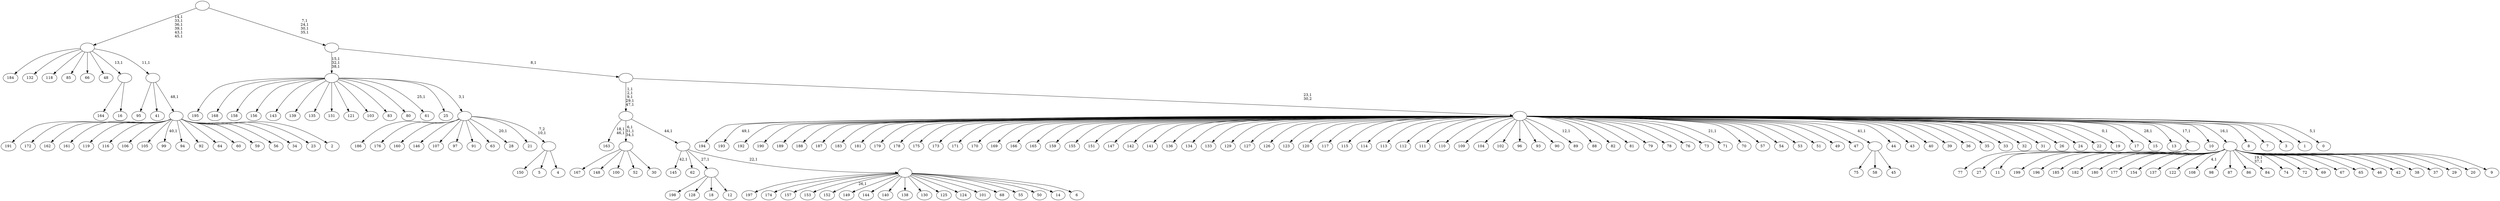 digraph T {
	250 [label="199"]
	249 [label="198"]
	248 [label="197"]
	247 [label="196"]
	246 [label="195"]
	245 [label="194"]
	244 [label="193"]
	242 [label="192"]
	241 [label="191"]
	240 [label="190"]
	239 [label="189"]
	238 [label="188"]
	237 [label="187"]
	236 [label="186"]
	235 [label="185"]
	234 [label="184"]
	233 [label="183"]
	232 [label="182"]
	231 [label="181"]
	230 [label="180"]
	229 [label="179"]
	228 [label="178"]
	227 [label="177"]
	226 [label="176"]
	225 [label="175"]
	224 [label="174"]
	223 [label="173"]
	222 [label="172"]
	221 [label="171"]
	220 [label="170"]
	219 [label="169"]
	218 [label="168"]
	217 [label="167"]
	216 [label="166"]
	215 [label="165"]
	214 [label="164"]
	213 [label="163"]
	210 [label="162"]
	209 [label="161"]
	208 [label="160"]
	207 [label="159"]
	206 [label="158"]
	205 [label="157"]
	204 [label="156"]
	203 [label="155"]
	202 [label="154"]
	201 [label="153"]
	200 [label="152"]
	198 [label="151"]
	197 [label="150"]
	196 [label="149"]
	195 [label="148"]
	194 [label="147"]
	193 [label="146"]
	192 [label="145"]
	190 [label="144"]
	189 [label="143"]
	188 [label="142"]
	187 [label="141"]
	186 [label="140"]
	185 [label="139"]
	184 [label="138"]
	183 [label="137"]
	182 [label="136"]
	181 [label="135"]
	180 [label="134"]
	179 [label="133"]
	178 [label="132"]
	177 [label="131"]
	176 [label="130"]
	175 [label="129"]
	174 [label="128"]
	173 [label="127"]
	172 [label="126"]
	171 [label="125"]
	170 [label="124"]
	169 [label="123"]
	168 [label="122"]
	167 [label="121"]
	166 [label="120"]
	165 [label="119"]
	164 [label="118"]
	163 [label="117"]
	162 [label="116"]
	161 [label="115"]
	160 [label="114"]
	159 [label="113"]
	158 [label="112"]
	157 [label="111"]
	156 [label="110"]
	155 [label="109"]
	154 [label="108"]
	152 [label="107"]
	151 [label="106"]
	150 [label="105"]
	149 [label="104"]
	148 [label="103"]
	147 [label="102"]
	146 [label="101"]
	145 [label="100"]
	144 [label="99"]
	142 [label="98"]
	141 [label="97"]
	140 [label="96"]
	139 [label="95"]
	138 [label="94"]
	137 [label="93"]
	136 [label="92"]
	135 [label="91"]
	134 [label="90"]
	133 [label="89"]
	131 [label="88"]
	130 [label="87"]
	129 [label="86"]
	128 [label="85"]
	127 [label="84"]
	124 [label="83"]
	123 [label="82"]
	122 [label="81"]
	121 [label="80"]
	120 [label="79"]
	119 [label="78"]
	118 [label="77"]
	117 [label="76"]
	116 [label="75"]
	115 [label="74"]
	114 [label="73"]
	113 [label="72"]
	112 [label="71"]
	110 [label="70"]
	109 [label="69"]
	108 [label="68"]
	107 [label="67"]
	106 [label="66"]
	105 [label="65"]
	104 [label="64"]
	103 [label="63"]
	102 [label="62"]
	101 [label="61"]
	99 [label="60"]
	98 [label="59"]
	97 [label="58"]
	96 [label="57"]
	95 [label="56"]
	94 [label="55"]
	93 [label="54"]
	92 [label="53"]
	91 [label="52"]
	90 [label="51"]
	89 [label="50"]
	88 [label="49"]
	87 [label="48"]
	86 [label="47"]
	85 [label="46"]
	84 [label="45"]
	83 [label=""]
	82 [label="44"]
	81 [label="43"]
	80 [label="42"]
	79 [label="41"]
	78 [label="40"]
	77 [label="39"]
	76 [label="38"]
	75 [label="37"]
	74 [label="36"]
	73 [label="35"]
	72 [label="34"]
	71 [label="33"]
	70 [label="32"]
	69 [label="31"]
	68 [label="30"]
	67 [label=""]
	64 [label="29"]
	63 [label="28"]
	61 [label="27"]
	60 [label="26"]
	59 [label="25"]
	58 [label="24"]
	57 [label="23"]
	56 [label="22"]
	55 [label="21"]
	54 [label="20"]
	53 [label="19"]
	51 [label="18"]
	50 [label="17"]
	49 [label="16"]
	48 [label=""]
	47 [label="15"]
	45 [label="14"]
	44 [label="13"]
	43 [label="12"]
	42 [label=""]
	41 [label="11"]
	40 [label=""]
	39 [label="10"]
	38 [label="9"]
	37 [label=""]
	36 [label="8"]
	35 [label="7"]
	34 [label="6"]
	33 [label=""]
	32 [label=""]
	31 [label=""]
	26 [label="5"]
	25 [label="4"]
	24 [label=""]
	23 [label=""]
	22 [label=""]
	19 [label="3"]
	18 [label="2"]
	17 [label=""]
	16 [label=""]
	15 [label=""]
	9 [label="1"]
	8 [label="0"]
	6 [label=""]
	5 [label=""]
	4 [label=""]
	0 [label=""]
	83 -> 116 [label=""]
	83 -> 97 [label=""]
	83 -> 84 [label=""]
	67 -> 217 [label=""]
	67 -> 195 [label=""]
	67 -> 145 [label=""]
	67 -> 91 [label=""]
	67 -> 68 [label=""]
	48 -> 214 [label=""]
	48 -> 49 [label=""]
	42 -> 249 [label=""]
	42 -> 174 [label=""]
	42 -> 51 [label=""]
	42 -> 43 [label=""]
	40 -> 118 [label=""]
	40 -> 61 [label=""]
	40 -> 41 [label=""]
	37 -> 127 [label="19,1\n37,1"]
	37 -> 154 [label="4,1"]
	37 -> 250 [label=""]
	37 -> 247 [label=""]
	37 -> 235 [label=""]
	37 -> 232 [label=""]
	37 -> 230 [label=""]
	37 -> 227 [label=""]
	37 -> 202 [label=""]
	37 -> 183 [label=""]
	37 -> 168 [label=""]
	37 -> 142 [label=""]
	37 -> 130 [label=""]
	37 -> 129 [label=""]
	37 -> 115 [label=""]
	37 -> 113 [label=""]
	37 -> 109 [label=""]
	37 -> 107 [label=""]
	37 -> 105 [label=""]
	37 -> 85 [label=""]
	37 -> 80 [label=""]
	37 -> 76 [label=""]
	37 -> 75 [label=""]
	37 -> 64 [label=""]
	37 -> 54 [label=""]
	37 -> 38 [label=""]
	33 -> 200 [label="26,1"]
	33 -> 248 [label=""]
	33 -> 224 [label=""]
	33 -> 205 [label=""]
	33 -> 201 [label=""]
	33 -> 196 [label=""]
	33 -> 190 [label=""]
	33 -> 186 [label=""]
	33 -> 184 [label=""]
	33 -> 176 [label=""]
	33 -> 171 [label=""]
	33 -> 170 [label=""]
	33 -> 146 [label=""]
	33 -> 108 [label=""]
	33 -> 94 [label=""]
	33 -> 89 [label=""]
	33 -> 45 [label=""]
	33 -> 34 [label=""]
	32 -> 192 [label="42,1"]
	32 -> 102 [label=""]
	32 -> 42 [label="27,1"]
	32 -> 33 [label="22,1"]
	31 -> 67 [label="6,1\n31,1\n34,1"]
	31 -> 213 [label="18,1\n46,1"]
	31 -> 32 [label="44,1"]
	24 -> 197 [label=""]
	24 -> 26 [label=""]
	24 -> 25 [label=""]
	23 -> 63 [label="20,1"]
	23 -> 236 [label=""]
	23 -> 226 [label=""]
	23 -> 208 [label=""]
	23 -> 193 [label=""]
	23 -> 152 [label=""]
	23 -> 141 [label=""]
	23 -> 135 [label=""]
	23 -> 103 [label=""]
	23 -> 55 [label=""]
	23 -> 24 [label="7,2\n10,1"]
	22 -> 101 [label="25,1"]
	22 -> 246 [label=""]
	22 -> 218 [label=""]
	22 -> 206 [label=""]
	22 -> 204 [label=""]
	22 -> 189 [label=""]
	22 -> 185 [label=""]
	22 -> 181 [label=""]
	22 -> 177 [label=""]
	22 -> 167 [label=""]
	22 -> 148 [label=""]
	22 -> 124 [label=""]
	22 -> 121 [label=""]
	22 -> 59 [label=""]
	22 -> 23 [label="3,1"]
	17 -> 144 [label="40,1"]
	17 -> 241 [label=""]
	17 -> 222 [label=""]
	17 -> 210 [label=""]
	17 -> 209 [label=""]
	17 -> 165 [label=""]
	17 -> 162 [label=""]
	17 -> 151 [label=""]
	17 -> 150 [label=""]
	17 -> 138 [label=""]
	17 -> 136 [label=""]
	17 -> 104 [label=""]
	17 -> 99 [label=""]
	17 -> 98 [label=""]
	17 -> 95 [label=""]
	17 -> 72 [label=""]
	17 -> 57 [label=""]
	17 -> 18 [label=""]
	16 -> 139 [label=""]
	16 -> 79 [label=""]
	16 -> 17 [label="48,1"]
	15 -> 234 [label=""]
	15 -> 178 [label=""]
	15 -> 164 [label=""]
	15 -> 128 [label=""]
	15 -> 106 [label=""]
	15 -> 87 [label=""]
	15 -> 48 [label="13,1"]
	15 -> 16 [label="11,1"]
	6 -> 8 [label="5,1"]
	6 -> 47 [label="28,1"]
	6 -> 53 [label="0,1"]
	6 -> 112 [label="21,1"]
	6 -> 133 [label="12,1"]
	6 -> 244 [label="49,1"]
	6 -> 245 [label=""]
	6 -> 242 [label=""]
	6 -> 240 [label=""]
	6 -> 239 [label=""]
	6 -> 238 [label=""]
	6 -> 237 [label=""]
	6 -> 233 [label=""]
	6 -> 231 [label=""]
	6 -> 229 [label=""]
	6 -> 228 [label=""]
	6 -> 225 [label=""]
	6 -> 223 [label=""]
	6 -> 221 [label=""]
	6 -> 220 [label=""]
	6 -> 219 [label=""]
	6 -> 216 [label=""]
	6 -> 215 [label=""]
	6 -> 207 [label=""]
	6 -> 203 [label=""]
	6 -> 198 [label=""]
	6 -> 194 [label=""]
	6 -> 188 [label=""]
	6 -> 187 [label=""]
	6 -> 182 [label=""]
	6 -> 180 [label=""]
	6 -> 179 [label=""]
	6 -> 175 [label=""]
	6 -> 173 [label=""]
	6 -> 172 [label=""]
	6 -> 169 [label=""]
	6 -> 166 [label=""]
	6 -> 163 [label=""]
	6 -> 161 [label=""]
	6 -> 160 [label=""]
	6 -> 159 [label=""]
	6 -> 158 [label=""]
	6 -> 157 [label=""]
	6 -> 156 [label=""]
	6 -> 155 [label=""]
	6 -> 149 [label=""]
	6 -> 147 [label=""]
	6 -> 140 [label=""]
	6 -> 137 [label=""]
	6 -> 134 [label=""]
	6 -> 131 [label=""]
	6 -> 123 [label=""]
	6 -> 122 [label=""]
	6 -> 120 [label=""]
	6 -> 119 [label=""]
	6 -> 117 [label=""]
	6 -> 114 [label=""]
	6 -> 110 [label=""]
	6 -> 96 [label=""]
	6 -> 93 [label=""]
	6 -> 92 [label=""]
	6 -> 90 [label=""]
	6 -> 88 [label=""]
	6 -> 86 [label=""]
	6 -> 83 [label="41,1"]
	6 -> 82 [label=""]
	6 -> 81 [label=""]
	6 -> 78 [label=""]
	6 -> 77 [label=""]
	6 -> 74 [label=""]
	6 -> 73 [label=""]
	6 -> 71 [label=""]
	6 -> 70 [label=""]
	6 -> 69 [label=""]
	6 -> 60 [label=""]
	6 -> 58 [label=""]
	6 -> 56 [label=""]
	6 -> 50 [label=""]
	6 -> 44 [label=""]
	6 -> 40 [label="17,1"]
	6 -> 39 [label=""]
	6 -> 37 [label="16,1"]
	6 -> 36 [label=""]
	6 -> 35 [label=""]
	6 -> 19 [label=""]
	6 -> 9 [label=""]
	5 -> 31 [label="1,1\n2,1\n9,1\n29,1\n47,1"]
	5 -> 6 [label="23,1\n30,2"]
	4 -> 22 [label="15,1\n32,1\n38,1"]
	4 -> 5 [label="8,1"]
	0 -> 4 [label="7,1\n24,1\n30,1\n35,1"]
	0 -> 15 [label="14,1\n33,1\n36,1\n39,1\n43,1\n45,1"]
}
